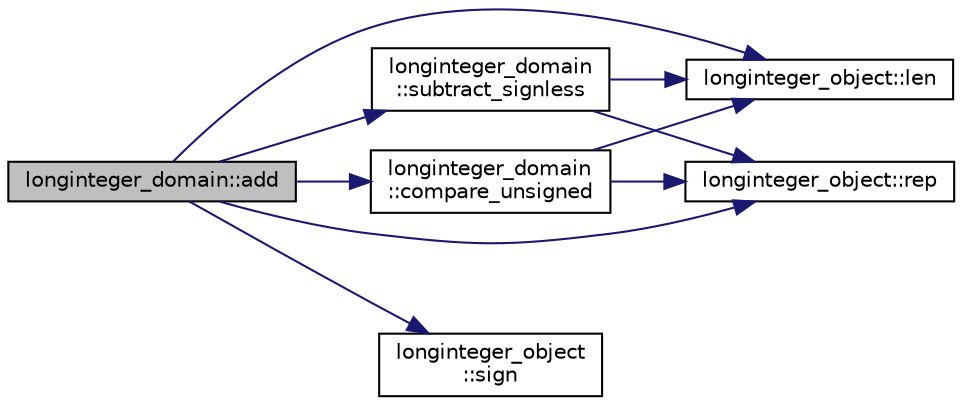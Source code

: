 digraph "longinteger_domain::add"
{
  edge [fontname="Helvetica",fontsize="10",labelfontname="Helvetica",labelfontsize="10"];
  node [fontname="Helvetica",fontsize="10",shape=record];
  rankdir="LR";
  Node0 [label="longinteger_domain::add",height=0.2,width=0.4,color="black", fillcolor="grey75", style="filled", fontcolor="black"];
  Node0 -> Node1 [color="midnightblue",fontsize="10",style="solid",fontname="Helvetica"];
  Node1 [label="longinteger_object::len",height=0.2,width=0.4,color="black", fillcolor="white", style="filled",URL="$dd/d7e/classlonginteger__object.html#a0bfeae35be8a6fd44ed7f76413596ab1"];
  Node0 -> Node2 [color="midnightblue",fontsize="10",style="solid",fontname="Helvetica"];
  Node2 [label="longinteger_object\l::sign",height=0.2,width=0.4,color="black", fillcolor="white", style="filled",URL="$dd/d7e/classlonginteger__object.html#ab69549d0bd669e44d776f14ab1a0a344"];
  Node0 -> Node3 [color="midnightblue",fontsize="10",style="solid",fontname="Helvetica"];
  Node3 [label="longinteger_domain\l::compare_unsigned",height=0.2,width=0.4,color="black", fillcolor="white", style="filled",URL="$d2/d7a/classlonginteger__domain.html#ad4328779ebda00cbf85f5bddcc1a125f"];
  Node3 -> Node1 [color="midnightblue",fontsize="10",style="solid",fontname="Helvetica"];
  Node3 -> Node4 [color="midnightblue",fontsize="10",style="solid",fontname="Helvetica"];
  Node4 [label="longinteger_object::rep",height=0.2,width=0.4,color="black", fillcolor="white", style="filled",URL="$dd/d7e/classlonginteger__object.html#a3ecaf12738cc721d281c416503f241e2"];
  Node0 -> Node5 [color="midnightblue",fontsize="10",style="solid",fontname="Helvetica"];
  Node5 [label="longinteger_domain\l::subtract_signless",height=0.2,width=0.4,color="black", fillcolor="white", style="filled",URL="$d2/d7a/classlonginteger__domain.html#ae3c122c0ba79ac3bf90bf8dbdd245826"];
  Node5 -> Node1 [color="midnightblue",fontsize="10",style="solid",fontname="Helvetica"];
  Node5 -> Node4 [color="midnightblue",fontsize="10",style="solid",fontname="Helvetica"];
  Node0 -> Node4 [color="midnightblue",fontsize="10",style="solid",fontname="Helvetica"];
}
